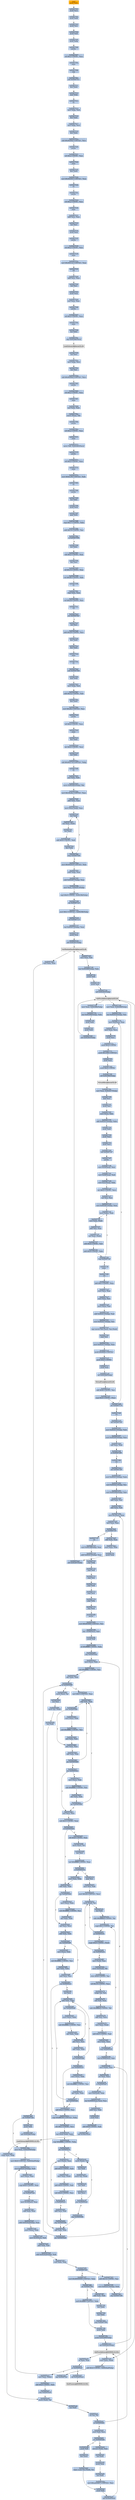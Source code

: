 digraph G {
node[shape=rectangle,style=filled,fillcolor=lightsteelblue,color=lightsteelblue]
bgcolor="transparent"
a0x00407000pushl_ebx[label="start\npushl %ebx",fillcolor="orange",color="lightgrey"];
a0x00407001pushl_ecx[label="0x00407001\npushl %ecx"];
a0x00407002pushl_edx[label="0x00407002\npushl %edx"];
a0x00407003pushl_esi[label="0x00407003\npushl %esi"];
a0x00407004pushl_edi[label="0x00407004\npushl %edi"];
a0x00407005pushl_ebp[label="0x00407005\npushl %ebp"];
a0x00407006pusha_[label="0x00407006\npusha "];
a0x00407007roll_0xaUINT8_eax[label="0x00407007\nroll $0xa<UINT8>, %eax"];
a0x0040700apopa_[label="0x0040700a\npopa "];
a0x0040700bnop_[label="0x0040700b\nnop "];
a0x0040700ccall_0x00407011[label="0x0040700c\ncall 0x00407011"];
a0x00407011decl_ebx[label="0x00407011\ndecl %ebx"];
a0x00407012popl_ebp[label="0x00407012\npopl %ebp"];
a0x00407013clc_[label="0x00407013\nclc "];
a0x00407014movl_ebp_edi[label="0x00407014\nmovl %ebp, %edi"];
a0x00407016decl_ebx[label="0x00407016\ndecl %ebx"];
a0x00407017movl_ebp_ecx[label="0x00407017\nmovl %ebp, %ecx"];
a0x00407019decl_ebx[label="0x00407019\ndecl %ebx"];
a0x0040701asubl_0x4020daUINT32_ecx[label="0x0040701a\nsubl $0x4020da<UINT32>, %ecx"];
a0x00407020pusha_[label="0x00407020\npusha "];
a0x00407021roll_0xaUINT8_eax[label="0x00407021\nroll $0xa<UINT8>, %eax"];
a0x00407024popa_[label="0x00407024\npopa "];
a0x00407025decl_ebx[label="0x00407025\ndecl %ebx"];
a0x00407026movl_0x402503UINT32_eax[label="0x00407026\nmovl $0x402503<UINT32>, %eax"];
a0x0040702bclc_[label="0x0040702b\nclc "];
a0x0040702cpusha_[label="0x0040702c\npusha "];
a0x0040702droll_0xaUINT8_eax[label="0x0040702d\nroll $0xa<UINT8>, %eax"];
a0x00407030popa_[label="0x00407030\npopa "];
a0x00407031addl_ecx_eax[label="0x00407031\naddl %ecx, %eax"];
a0x00407033incl_esi[label="0x00407033\nincl %esi"];
a0x00407034pushl_eax[label="0x00407034\npushl %eax"];
a0x00407035pusha_[label="0x00407035\npusha "];
a0x00407036roll_0xaUINT8_eax[label="0x00407036\nroll $0xa<UINT8>, %eax"];
a0x00407039popa_[label="0x00407039\npopa "];
a0x0040703amovl_0x402122UINT32_eax[label="0x0040703a\nmovl $0x402122<UINT32>, %eax"];
a0x0040703fcld_[label="0x0040703f\ncld "];
a0x00407040addl_ecx_eax[label="0x00407040\naddl %ecx, %eax"];
a0x00407042incl_esi[label="0x00407042\nincl %esi"];
a0x00407043pushl_eax[label="0x00407043\npushl %eax"];
a0x00407044xorl_eax_eax[label="0x00407044\nxorl %eax, %eax"];
a0x00407046pusha_[label="0x00407046\npusha "];
a0x00407047roll_0xaUINT8_eax[label="0x00407047\nroll $0xa<UINT8>, %eax"];
a0x0040704apopa_[label="0x0040704a\npopa "];
a0x0040704bincl_ebx[label="0x0040704b\nincl %ebx"];
a0x0040704cjmp_0x4024fbecx_[label="0x0040704c\njmp 0x4024fb(%ecx)"];
LoadLibraryA_kernel32_dll[label="LoadLibraryA@kernel32.dll",fillcolor="lightgrey",color="lightgrey"];
a0x00407059incl_esi[label="0x00407059\nincl %esi"];
a0x0040705amovl_ebp_ecx[label="0x0040705a\nmovl %ebp, %ecx"];
a0x0040705cincl_esi[label="0x0040705c\nincl %esi"];
a0x0040705dsubl_0x4020daUINT32_ecx[label="0x0040705d\nsubl $0x4020da<UINT32>, %ecx"];
a0x00407063pusha_[label="0x00407063\npusha "];
a0x00407064roll_0xaUINT8_eax[label="0x00407064\nroll $0xa<UINT8>, %eax"];
a0x00407067popa_[label="0x00407067\npopa "];
a0x00407068xorl_edx_edx[label="0x00407068\nxorl %edx, %edx"];
a0x0040706amovw_eax__dx[label="0x0040706a\nmovw (%eax), %dx"];
a0x0040706dpusha_[label="0x0040706d\npusha "];
a0x0040706eroll_0xaUINT8_eax[label="0x0040706e\nroll $0xa<UINT8>, %eax"];
a0x00407071popa_[label="0x00407071\npopa "];
a0x00407072movw_dx_0x4024b5ecx_[label="0x00407072\nmovw %dx, 0x4024b5(%ecx)"];
a0x00407079pusha_[label="0x00407079\npusha "];
a0x0040707aroll_0xaUINT8_eax[label="0x0040707a\nroll $0xa<UINT8>, %eax"];
a0x0040707dpopa_[label="0x0040707d\npopa "];
a0x0040707emovl_0x6cc94UINT32_edx[label="0x0040707e\nmovl $0x6cc94<UINT32>, %edx"];
a0x00407083clc_[label="0x00407083\nclc "];
a0x00407084pusha_[label="0x00407084\npusha "];
a0x00407085incl_ebx[label="0x00407085\nincl %ebx"];
a0x00407086pushl_eax[label="0x00407086\npushl %eax"];
a0x00407087popl_ebx[label="0x00407087\npopl %ebx"];
a0x00407088cmpl_0x17UINT8_ebx[label="0x00407088\ncmpl $0x17<UINT8>, %ebx"];
a0x0040708baddl_0x14UINT8_esi[label="0x0040708b\naddl $0x14<UINT8>, %esi"];
a0x0040708eje_0x00407094[label="0x0040708e\nje 0x00407094"];
a0x00407090incl_ebx[label="0x00407090\nincl %ebx"];
a0x00407091subl_0x2UINT8_eax[label="0x00407091\nsubl $0x2<UINT8>, %eax"];
a0x00407094decl_esi[label="0x00407094\ndecl %esi"];
a0x00407095roll_0x14UINT8_eax[label="0x00407095\nroll $0x14<UINT8>, %eax"];
a0x00407098rorl_0x4bUINT8_ebx[label="0x00407098\nrorl $0x4b<UINT8>, %ebx"];
a0x0040709bclc_[label="0x0040709b\nclc "];
a0x0040709ccmpl_ebx_eax[label="0x0040709c\ncmpl %ebx, %eax"];
a0x0040709erorl_0x2dUINT8_ecx[label="0x0040709e\nrorl $0x2d<UINT8>, %ecx"];
a0x004070a1cld_[label="0x004070a1\ncld "];
a0x004070a2jne_0x004070a7[label="0x004070a2\njne 0x004070a7"];
a0x004070a7incl_esi[label="0x004070a7\nincl %esi"];
a0x004070a8addl_0x20UINT8_ecx[label="0x004070a8\naddl $0x20<UINT8>, %ecx"];
a0x004070abdecl_ebx[label="0x004070ab\ndecl %ebx"];
a0x004070acdecl_ebx[label="0x004070ac\ndecl %ebx"];
a0x004070adpopa_[label="0x004070ad\npopa "];
a0x004070aeclc_[label="0x004070ae\nclc "];
a0x004070afcall_0x004070b4[label="0x004070af\ncall 0x004070b4"];
a0x004070b4popl_ebp[label="0x004070b4\npopl %ebp"];
a0x004070b5movl_ebp_edi[label="0x004070b5\nmovl %ebp, %edi"];
a0x004070b7addl_0x3aUINT8_edi[label="0x004070b7\naddl $0x3a<UINT8>, %edi"];
a0x004070badecl_ebx[label="0x004070ba\ndecl %ebx"];
a0x004070bbmovl_0x2feUINT32_ecx[label="0x004070bb\nmovl $0x2fe<UINT32>, %ecx"];
a0x004070c0pusha_[label="0x004070c0\npusha "];
a0x004070c1roll_0xaUINT8_eax[label="0x004070c1\nroll $0xa<UINT8>, %eax"];
a0x004070c4popa_[label="0x004070c4\npopa "];
a0x004070c5decl_ebx[label="0x004070c5\ndecl %ebx"];
a0x004070c6shrl_0x2UINT8_ecx[label="0x004070c6\nshrl $0x2<UINT8>, %ecx"];
a0x004070c9incl_ebx[label="0x004070c9\nincl %ebx"];
a0x004070casubl_0x40217dUINT32_ebp[label="0x004070ca\nsubl $0x40217d<UINT32>, %ebp"];
a0x004070d0clc_[label="0x004070d0\nclc "];
a0x004070d1xorl_ebx_ebx[label="0x004070d1\nxorl %ebx, %ebx"];
a0x004070d3movw_0x4024b5ebp__bx[label="0x004070d3\nmovw 0x4024b5(%ebp), %bx"];
a0x004070damovl_0x3fca6aUINT32_eax[label="0x004070da\nmovl $0x3fca6a<UINT32>, %eax"];
a0x004070dfaddl_ebx_eax[label="0x004070df\naddl %ebx, %eax"];
a0x004070e1movl_eaxebp__eax[label="0x004070e1\nmovl (%eax,%ebp), %eax"];
a0x004070e4incl_ebx[label="0x004070e4\nincl %ebx"];
a0x004070e5xorl_eax_edi_[label="0x004070e5\nxorl %eax, (%edi)"];
a0x004070e7incl_ebx[label="0x004070e7\nincl %ebx"];
a0x004070e8addl_0x4UINT8_edi[label="0x004070e8\naddl $0x4<UINT8>, %edi"];
a0x004070ebdecl_ebx[label="0x004070eb\ndecl %ebx"];
a0x004070ecloop_0x004070e4[label="0x004070ec\nloop 0x004070e4"];
a0x004070eemovl_0x4020c9UINT32_eax[label="0x004070ee\nmovl $0x4020c9<UINT32>, %eax"];
a0x004070f3addl_ebp_eax[label="0x004070f3\naddl %ebp, %eax"];
a0x004070f5subl_0x402407ebp__eax[label="0x004070f5\nsubl 0x402407(%ebp), %eax"];
a0x004070fbmovl_eax_0x402413ebp_[label="0x004070fb\nmovl %eax, 0x402413(%ebp)"];
a0x00407101cmpl_0x0UINT8_0x4023fbebp_[label="0x00407101\ncmpl $0x0<UINT8>, 0x4023fb(%ebp)"];
a0x00407108jne_0x00407123[label="0x00407108\njne 0x00407123"];
a0x0040710amovl_0x1UINT32_0x4023fbebp_[label="0x0040710a\nmovl $0x1<UINT32>, 0x4023fb(%ebp)"];
a0x00407114call_0x00407137[label="0x00407114\ncall 0x00407137"];
a0x00407137leal_0x402473ebp__eax[label="0x00407137\nleal 0x402473(%ebp), %eax"];
a0x0040713dpushl_eax[label="0x0040713d\npushl %eax"];
a0x0040713ecall_0x4024f7ebp_[label="0x0040713e\ncall 0x4024f7(%ebp)"];
GetModuleHandleA_kernel32_dll[label="GetModuleHandleA@kernel32.dll",fillcolor="lightgrey",color="lightgrey"];
a0x00407144movl_eax_edi[label="0x00407144\nmovl %eax, %edi"];
a0x00407146leal_0x402480ebp__ebx[label="0x00407146\nleal 0x402480(%ebp), %ebx"];
a0x0040714cpushl_ebx[label="0x0040714c\npushl %ebx"];
a0x0040714dpushl_eax[label="0x0040714d\npushl %eax"];
a0x0040714ecall_0x4024f3ebp_[label="0x0040714e\ncall 0x4024f3(%ebp)"];
GetProcAddress_kernel32_dll[label="GetProcAddress@kernel32.dll",fillcolor="lightgrey",color="lightgrey"];
a0x00407154movl_eax_0x40246bebp_[label="0x00407154\nmovl %eax, 0x40246b(%ebp)"];
a0x0040715aleal_0x40248debp__ebx[label="0x0040715a\nleal 0x40248d(%ebp), %ebx"];
a0x00407160pushl_ebx[label="0x00407160\npushl %ebx"];
a0x00407161pushl_edi[label="0x00407161\npushl %edi"];
a0x00407162call_0x4024f3ebp_[label="0x00407162\ncall 0x4024f3(%ebp)"];
a0x00407168movl_eax_0x40246febp_[label="0x00407168\nmovl %eax, 0x40246f(%ebp)"];
a0x0040716eleal_0x40241bebp__esi[label="0x0040716e\nleal 0x40241b(%ebp), %esi"];
a0x00407174movl_0x4esi__eax[label="0x00407174\nmovl 0x4(%esi), %eax"];
a0x00407177movl_eax_ecx[label="0x00407177\nmovl %eax, %ecx"];
a0x00407179pushl_ecx[label="0x00407179\npushl %ecx"];
a0x0040717apushl_0x4UINT8[label="0x0040717a\npushl $0x4<UINT8>"];
a0x0040717cpushl_0x1000UINT32[label="0x0040717c\npushl $0x1000<UINT32>"];
a0x00407181pushl_eax[label="0x00407181\npushl %eax"];
a0x00407182pushl_0x0UINT8[label="0x00407182\npushl $0x0<UINT8>"];
a0x00407184call_0x40246bebp_[label="0x00407184\ncall 0x40246b(%ebp)"];
VirtualAlloc_kernel32_dll[label="VirtualAlloc@kernel32.dll",fillcolor="lightgrey",color="lightgrey"];
a0x0040718amovl_eax_0x402417ebp_[label="0x0040718a\nmovl %eax, 0x402417(%ebp)"];
a0x00407190popl_ecx[label="0x00407190\npopl %ecx"];
a0x00407191pushl_esi[label="0x00407191\npushl %esi"];
a0x00407192movl_esi__ebx[label="0x00407192\nmovl (%esi), %ebx"];
a0x00407194addl_0x402413ebp__ebx[label="0x00407194\naddl 0x402413(%ebp), %ebx"];
a0x0040719apushl_ebx[label="0x0040719a\npushl %ebx"];
a0x0040719bpushl_eax[label="0x0040719b\npushl %eax"];
a0x0040719cpushl_ecx[label="0x0040719c\npushl %ecx"];
a0x0040719dcall_0x004071d7[label="0x0040719d\ncall 0x004071d7"];
a0x004071d7pusha_[label="0x004071d7\npusha "];
a0x004071d8movl_0x24esp__ecx[label="0x004071d8\nmovl 0x24(%esp), %ecx"];
a0x004071dcmovl_0x28esp__edi[label="0x004071dc\nmovl 0x28(%esp), %edi"];
a0x004071e0movl_0x2cesp__ebx[label="0x004071e0\nmovl 0x2c(%esp), %ebx"];
a0x004071e4shrl_0x2UINT8_ecx[label="0x004071e4\nshrl $0x2<UINT8>, %ecx"];
a0x004071e7xorl_esi_esi[label="0x004071e7\nxorl %esi, %esi"];
a0x004071e9movl_0x4024b1ebp__eax[label="0x004071e9\nmovl 0x4024b1(%ebp), %eax"];
a0x004071efmovl_ebx__edx[label="0x004071ef\nmovl (%ebx), %edx"];
a0x004071f1movl_edx_edi_[label="0x004071f1\nmovl %edx, (%edi)"];
a0x004071f3addl_esi_eax[label="0x004071f3\naddl %esi, %eax"];
a0x004071f5xorl_eax_edi_[label="0x004071f5\nxorl %eax, (%edi)"];
a0x004071f7addl_0x4UINT8_edi[label="0x004071f7\naddl $0x4<UINT8>, %edi"];
a0x004071faaddl_0x4UINT8_ebx[label="0x004071fa\naddl $0x4<UINT8>, %ebx"];
a0x004071fdloop_0x004071ef[label="0x004071fd\nloop 0x004071ef"];
a0x004071ffpopa_[label="0x004071ff\npopa "];
a0x00407200ret[label="0x00407200\nret"];
a0x004071a2addl_0xcUINT8_esp[label="0x004071a2\naddl $0xc<UINT8>, %esp"];
a0x004071a5movl_ecx_eax[label="0x004071a5\nmovl %ecx, %eax"];
a0x004071a7movl_eax_ecx[label="0x004071a7\nmovl %eax, %ecx"];
a0x004071a9movl_esi__edi[label="0x004071a9\nmovl (%esi), %edi"];
a0x004071abaddl_0x402413ebp__edi[label="0x004071ab\naddl 0x402413(%ebp), %edi"];
a0x004071b1movl_0x402417ebp__esi[label="0x004071b1\nmovl 0x402417(%ebp), %esi"];
a0x004071b7repz_movsb_ds_esi__es_edi_[label="0x004071b7\nrepz movsb %ds:(%esi), %es:(%edi)"];
a0x004071b9popl_esi[label="0x004071b9\npopl %esi"];
a0x004071bamovl_0x402417ebp__eax[label="0x004071ba\nmovl 0x402417(%ebp), %eax"];
a0x004071c0pushl_0x8000UINT32[label="0x004071c0\npushl $0x8000<UINT32>"];
a0x004071c5pushl_0x0UINT8[label="0x004071c5\npushl $0x0<UINT8>"];
a0x004071c7pushl_eax[label="0x004071c7\npushl %eax"];
a0x004071c8call_0x40246febp_[label="0x004071c8\ncall 0x40246f(%ebp)"];
VirtualFree_kernel32_dll[label="VirtualFree@kernel32.dll",fillcolor="lightgrey",color="lightgrey"];
a0x004071ceaddl_0x8UINT8_esi[label="0x004071ce\naddl $0x8<UINT8>, %esi"];
a0x004071d1cmpl_0x0UINT8_esi_[label="0x004071d1\ncmpl $0x0<UINT8>, (%esi)"];
a0x004071d4jne_0x00407174[label="0x004071d4\njne 0x00407174"];
a0x004071d6ret[label="0x004071d6\nret"];
a0x00407119call_0x00407201[label="0x00407119\ncall 0x00407201"];
a0x00407201movl_0x402413ebp__edx[label="0x00407201\nmovl 0x402413(%ebp), %edx"];
a0x00407207movl_0x402403ebp__eax[label="0x00407207\nmovl 0x402403(%ebp), %eax"];
a0x0040720dsubl_eax_edx[label="0x0040720d\nsubl %eax, %edx"];
a0x0040720fje_0x00407286[label="0x0040720f\nje 0x00407286"];
a0x00407286ret[label="0x00407286\nret"];
a0x0040711ecall_0x00407287[label="0x0040711e\ncall 0x00407287"];
a0x00407287movl_0x402413ebp__edx[label="0x00407287\nmovl 0x402413(%ebp), %edx"];
a0x0040728dmovl_0x4024a1ebp__esi[label="0x0040728d\nmovl 0x4024a1(%ebp), %esi"];
a0x00407293movl_0x40249debp__edi[label="0x00407293\nmovl 0x40249d(%ebp), %edi"];
a0x00407299addl_edx_esi[label="0x00407299\naddl %edx, %esi"];
a0x0040729baddl_edx_edi[label="0x0040729b\naddl %edx, %edi"];
a0x0040729dmovl_0xcesi__eax[label="0x0040729d\nmovl 0xc(%esi), %eax"];
a0x004072a0testl_eax_eax[label="0x004072a0\ntestl %eax, %eax"];
a0x004072a2je_0x00407331[label="0x004072a2\nje 0x00407331"];
a0x004072a8addl_edx_eax[label="0x004072a8\naddl %edx, %eax"];
a0x004072aamovl_eax_ebx[label="0x004072aa\nmovl %eax, %ebx"];
a0x004072acpushl_eax[label="0x004072ac\npushl %eax"];
a0x004072adcall_0x4024f7ebp_[label="0x004072ad\ncall 0x4024f7(%ebp)"];
a0x004072b3testl_eax_eax[label="0x004072b3\ntestl %eax, %eax"];
a0x004072b5jne_0x004072be[label="0x004072b5\njne 0x004072be"];
a0x004072bemovl_eax_0x402499ebp_[label="0x004072be\nmovl %eax, 0x402499(%ebp)"];
a0x004072c4movl_0x0UINT32_0x4024adebp_[label="0x004072c4\nmovl $0x0<UINT32>, 0x4024ad(%ebp)"];
a0x004072cemovl_0x402413ebp__edx[label="0x004072ce\nmovl 0x402413(%ebp), %edx"];
a0x004072d4movl_esi__eax[label="0x004072d4\nmovl (%esi), %eax"];
a0x004072d6cmpl_0x0UINT8_eax[label="0x004072d6\ncmpl $0x0<UINT8>, %eax"];
a0x004072d9jne_0x004072de[label="0x004072d9\njne 0x004072de"];
a0x004072dbmovl_0x10esi__eax[label="0x004072db\nmovl 0x10(%esi), %eax"];
a0x004072deaddl_edx_eax[label="0x004072de\naddl %edx, %eax"];
a0x004072e0addl_0x4024adebp__eax[label="0x004072e0\naddl 0x4024ad(%ebp), %eax"];
a0x004072e6movl_eax__ebx[label="0x004072e6\nmovl (%eax), %ebx"];
a0x004072e8movl_0x10esi__edi[label="0x004072e8\nmovl 0x10(%esi), %edi"];
a0x004072ebaddl_edx_edi[label="0x004072eb\naddl %edx, %edi"];
a0x004072edaddl_0x4024adebp__edi[label="0x004072ed\naddl 0x4024ad(%ebp), %edi"];
a0x004072f3testl_ebx_ebx[label="0x004072f3\ntestl %ebx, %ebx"];
a0x004072f5je_0x00407323[label="0x004072f5\nje 0x00407323"];
a0x004072f7testl_0x80000000UINT32_ebx[label="0x004072f7\ntestl $0x80000000<UINT32>, %ebx"];
a0x004072fdjne_0x00407305[label="0x004072fd\njne 0x00407305"];
a0x004072ffaddl_edx_ebx[label="0x004072ff\naddl %edx, %ebx"];
a0x00407301incl_ebx[label="0x00407301\nincl %ebx"];
a0x00407302incl_ebx[label="0x00407302\nincl %ebx"];
a0x00407303jmp_0x0040730b[label="0x00407303\njmp 0x0040730b"];
a0x0040730bpushl_ebx[label="0x0040730b\npushl %ebx"];
a0x0040730cpushl_0x402499ebp_[label="0x0040730c\npushl 0x402499(%ebp)"];
a0x00407312call_0x4024f3ebp_[label="0x00407312\ncall 0x4024f3(%ebp)"];
a0x00407318movl_eax_edi_[label="0x00407318\nmovl %eax, (%edi)"];
a0x0040731aaddl_0x4UINT8_0x4024adebp_[label="0x0040731a\naddl $0x4<UINT8>, 0x4024ad(%ebp)"];
a0x00407321jmp_0x004072ce[label="0x00407321\njmp 0x004072ce"];
GetProcAddress_KERNEL32_DLL[label="GetProcAddress@KERNEL32.DLL",fillcolor="lightgrey",color="lightgrey"];
a0x00407323addl_0x14UINT8_esi[label="0x00407323\naddl $0x14<UINT8>, %esi"];
a0x00407326movl_0x402413ebp__edx[label="0x00407326\nmovl 0x402413(%ebp), %edx"];
a0x0040732cjmp_0x0040729d[label="0x0040732c\njmp 0x0040729d"];
a0x004072b7pushl_ebx[label="0x004072b7\npushl %ebx"];
a0x004072b8call_0x4024fbebp_[label="0x004072b8\ncall 0x4024fb(%ebp)"];
LoadLibraryA_KERNEL32_DLL[label="LoadLibraryA@KERNEL32.DLL",fillcolor="lightgrey",color="lightgrey"];
a0x00407305andl_0xfffffffUINT32_ebx[label="0x00407305\nandl $0xfffffff<UINT32>, %ebx"];
a0x00407331ret[label="0x00407331\nret"];
a0x00407123movl_0x4023ffebp__eax[label="0x00407123\nmovl 0x4023ff(%ebp), %eax"];
a0x00407129addl_0x402413ebp__eax[label="0x00407129\naddl 0x402413(%ebp), %eax"];
a0x0040712fpopl_ebp[label="0x0040712f\npopl %ebp"];
a0x00407130popl_edi[label="0x00407130\npopl %edi"];
a0x00407131popl_esi[label="0x00407131\npopl %esi"];
a0x00407132popl_edx[label="0x00407132\npopl %edx"];
a0x00407133popl_ecx[label="0x00407133\npopl %ecx"];
a0x00407134popl_ebx[label="0x00407134\npopl %ebx"];
a0x00407135jmp_eax[label="0x00407135\njmp %eax"];
a0x00405d80pusha_[label="0x00405d80\npusha "];
a0x00405d81movl_0x405000UINT32_esi[label="0x00405d81\nmovl $0x405000<UINT32>, %esi"];
a0x00405d86leal__16384esi__edi[label="0x00405d86\nleal -16384(%esi), %edi"];
a0x00405d8cpushl_edi[label="0x00405d8c\npushl %edi"];
a0x00405d8dorl_0xffffffffUINT8_ebp[label="0x00405d8d\norl $0xffffffff<UINT8>, %ebp"];
a0x00405d90jmp_0x00405da2[label="0x00405d90\njmp 0x00405da2"];
a0x00405da2movl_esi__ebx[label="0x00405da2\nmovl (%esi), %ebx"];
a0x00405da4subl_0xfffffffcUINT8_esi[label="0x00405da4\nsubl $0xfffffffc<UINT8>, %esi"];
a0x00405da7adcl_ebx_ebx[label="0x00405da7\nadcl %ebx, %ebx"];
a0x00405da9jb_0x00405d98[label="0x00405da9\njb 0x00405d98"];
a0x00405d98movb_esi__al[label="0x00405d98\nmovb (%esi), %al"];
a0x00405d9aincl_esi[label="0x00405d9a\nincl %esi"];
a0x00405d9bmovb_al_edi_[label="0x00405d9b\nmovb %al, (%edi)"];
a0x00405d9dincl_edi[label="0x00405d9d\nincl %edi"];
a0x00405d9eaddl_ebx_ebx[label="0x00405d9e\naddl %ebx, %ebx"];
a0x00405da0jne_0x00405da9[label="0x00405da0\njne 0x00405da9"];
a0x00405dabmovl_0x1UINT32_eax[label="0x00405dab\nmovl $0x1<UINT32>, %eax"];
a0x00405db0addl_ebx_ebx[label="0x00405db0\naddl %ebx, %ebx"];
a0x00405db2jne_0x00405dbb[label="0x00405db2\njne 0x00405dbb"];
a0x00405dbbadcl_eax_eax[label="0x00405dbb\nadcl %eax, %eax"];
a0x00405dbdaddl_ebx_ebx[label="0x00405dbd\naddl %ebx, %ebx"];
a0x00405dbfjae_0x00405db0[label="0x00405dbf\njae 0x00405db0"];
a0x00405dc1jne_0x00405dcc[label="0x00405dc1\njne 0x00405dcc"];
a0x00405dccxorl_ecx_ecx[label="0x00405dcc\nxorl %ecx, %ecx"];
a0x00405dcesubl_0x3UINT8_eax[label="0x00405dce\nsubl $0x3<UINT8>, %eax"];
a0x00405dd1jb_0x00405de0[label="0x00405dd1\njb 0x00405de0"];
a0x00405dd3shll_0x8UINT8_eax[label="0x00405dd3\nshll $0x8<UINT8>, %eax"];
a0x00405dd6movb_esi__al[label="0x00405dd6\nmovb (%esi), %al"];
a0x00405dd8incl_esi[label="0x00405dd8\nincl %esi"];
a0x00405dd9xorl_0xffffffffUINT8_eax[label="0x00405dd9\nxorl $0xffffffff<UINT8>, %eax"];
a0x00405ddcje_0x00405e52[label="0x00405ddc\nje 0x00405e52"];
a0x00405ddemovl_eax_ebp[label="0x00405dde\nmovl %eax, %ebp"];
a0x00405de0addl_ebx_ebx[label="0x00405de0\naddl %ebx, %ebx"];
a0x00405de2jne_0x00405deb[label="0x00405de2\njne 0x00405deb"];
a0x00405debadcl_ecx_ecx[label="0x00405deb\nadcl %ecx, %ecx"];
a0x00405dedaddl_ebx_ebx[label="0x00405ded\naddl %ebx, %ebx"];
a0x00405defjne_0x00405df8[label="0x00405def\njne 0x00405df8"];
a0x00405df8adcl_ecx_ecx[label="0x00405df8\nadcl %ecx, %ecx"];
a0x00405dfajne_0x00405e1c[label="0x00405dfa\njne 0x00405e1c"];
a0x00405e1ccmpl_0xfffff300UINT32_ebp[label="0x00405e1c\ncmpl $0xfffff300<UINT32>, %ebp"];
a0x00405e22adcl_0x1UINT8_ecx[label="0x00405e22\nadcl $0x1<UINT8>, %ecx"];
a0x00405e25leal_ediebp__edx[label="0x00405e25\nleal (%edi,%ebp), %edx"];
a0x00405e28cmpl_0xfffffffcUINT8_ebp[label="0x00405e28\ncmpl $0xfffffffc<UINT8>, %ebp"];
a0x00405e2bjbe_0x00405e3c[label="0x00405e2b\njbe 0x00405e3c"];
a0x00405e3cmovl_edx__eax[label="0x00405e3c\nmovl (%edx), %eax"];
a0x00405e3eaddl_0x4UINT8_edx[label="0x00405e3e\naddl $0x4<UINT8>, %edx"];
a0x00405e41movl_eax_edi_[label="0x00405e41\nmovl %eax, (%edi)"];
a0x00405e43addl_0x4UINT8_edi[label="0x00405e43\naddl $0x4<UINT8>, %edi"];
a0x00405e46subl_0x4UINT8_ecx[label="0x00405e46\nsubl $0x4<UINT8>, %ecx"];
a0x00405e49ja_0x00405e3c[label="0x00405e49\nja 0x00405e3c"];
a0x00405e4baddl_ecx_edi[label="0x00405e4b\naddl %ecx, %edi"];
a0x00405e4djmp_0x00405d9e[label="0x00405e4d\njmp 0x00405d9e"];
a0x00405dfcincl_ecx[label="0x00405dfc\nincl %ecx"];
a0x00405dfdaddl_ebx_ebx[label="0x00405dfd\naddl %ebx, %ebx"];
a0x00405dffjne_0x00405e08[label="0x00405dff\njne 0x00405e08"];
a0x00405e08adcl_ecx_ecx[label="0x00405e08\nadcl %ecx, %ecx"];
a0x00405e0aaddl_ebx_ebx[label="0x00405e0a\naddl %ebx, %ebx"];
a0x00405e0cjae_0x00405dfd[label="0x00405e0c\njae 0x00405dfd"];
a0x00405e0ejne_0x00405e19[label="0x00405e0e\njne 0x00405e19"];
a0x00405e19addl_0x2UINT8_ecx[label="0x00405e19\naddl $0x2<UINT8>, %ecx"];
a0x00405db4movl_esi__ebx[label="0x00405db4\nmovl (%esi), %ebx"];
a0x00405db6subl_0xfffffffcUINT8_esi[label="0x00405db6\nsubl $0xfffffffc<UINT8>, %esi"];
a0x00405db9adcl_ebx_ebx[label="0x00405db9\nadcl %ebx, %ebx"];
a0x00405e2dmovb_edx__al[label="0x00405e2d\nmovb (%edx), %al"];
a0x00405e2fincl_edx[label="0x00405e2f\nincl %edx"];
a0x00405e30movb_al_edi_[label="0x00405e30\nmovb %al, (%edi)"];
a0x00405e32incl_edi[label="0x00405e32\nincl %edi"];
a0x00405e33decl_ecx[label="0x00405e33\ndecl %ecx"];
a0x00405e34jne_0x00405e2d[label="0x00405e34\njne 0x00405e2d"];
a0x00405e36jmp_0x00405d9e[label="0x00405e36\njmp 0x00405d9e"];
a0x00405e01movl_esi__ebx[label="0x00405e01\nmovl (%esi), %ebx"];
a0x00405e03subl_0xfffffffcUINT8_esi[label="0x00405e03\nsubl $0xfffffffc<UINT8>, %esi"];
a0x00405e06adcl_ebx_ebx[label="0x00405e06\nadcl %ebx, %ebx"];
a0x00405dc3movl_esi__ebx[label="0x00405dc3\nmovl (%esi), %ebx"];
a0x00405dc5subl_0xfffffffcUINT8_esi[label="0x00405dc5\nsubl $0xfffffffc<UINT8>, %esi"];
a0x00405dc8adcl_ebx_ebx[label="0x00405dc8\nadcl %ebx, %ebx"];
a0x00405dcajae_0x00405db0[label="0x00405dca\njae 0x00405db0"];
a0x00405e10movl_esi__ebx[label="0x00405e10\nmovl (%esi), %ebx"];
a0x00405e12subl_0xfffffffcUINT8_esi[label="0x00405e12\nsubl $0xfffffffc<UINT8>, %esi"];
a0x00405e15adcl_ebx_ebx[label="0x00405e15\nadcl %ebx, %ebx"];
a0x00405e17jae_0x00405dfd[label="0x00405e17\njae 0x00405dfd"];
a0x00405de4movl_esi__ebx[label="0x00405de4\nmovl (%esi), %ebx"];
a0x00405de6subl_0xfffffffcUINT8_esi[label="0x00405de6\nsubl $0xfffffffc<UINT8>, %esi"];
a0x00405de9adcl_ebx_ebx[label="0x00405de9\nadcl %ebx, %ebx"];
a0x00405df1movl_esi__ebx[label="0x00405df1\nmovl (%esi), %ebx"];
a0x00405df3subl_0xfffffffcUINT8_esi[label="0x00405df3\nsubl $0xfffffffc<UINT8>, %esi"];
a0x00405df6adcl_ebx_ebx[label="0x00405df6\nadcl %ebx, %ebx"];
a0x00405e52popl_esi[label="0x00405e52\npopl %esi"];
a0x00405e53movl_esi_edi[label="0x00405e53\nmovl %esi, %edi"];
a0x00405e55movl_0x2dUINT32_ecx[label="0x00405e55\nmovl $0x2d<UINT32>, %ecx"];
a0x00405e5amovb_edi__al[label="0x00405e5a\nmovb (%edi), %al"];
a0x00405e5cincl_edi[label="0x00405e5c\nincl %edi"];
a0x00405e5dsubb_0xffffffe8UINT8_al[label="0x00405e5d\nsubb $0xffffffe8<UINT8>, %al"];
a0x00405e5fcmpb_0x1UINT8_al[label="0x00405e5f\ncmpb $0x1<UINT8>, %al"];
a0x00405e61ja_0x00405e5a[label="0x00405e61\nja 0x00405e5a"];
a0x00405e63cmpb_0x0UINT8_edi_[label="0x00405e63\ncmpb $0x0<UINT8>, (%edi)"];
a0x00405e66jne_0x00405e5a[label="0x00405e66\njne 0x00405e5a"];
a0x00405e68movl_edi__eax[label="0x00405e68\nmovl (%edi), %eax"];
a0x00405e6amovb_0x4edi__bl[label="0x00405e6a\nmovb 0x4(%edi), %bl"];
a0x00405e6dshrw_0x8UINT8_ax[label="0x00405e6d\nshrw $0x8<UINT8>, %ax"];
a0x00405e71roll_0x10UINT8_eax[label="0x00405e71\nroll $0x10<UINT8>, %eax"];
a0x00405e74xchgb_al_ah[label="0x00405e74\nxchgb %al, %ah"];
a0x00405e76subl_edi_eax[label="0x00405e76\nsubl %edi, %eax"];
a0x00405e78subb_0xffffffe8UINT8_bl[label="0x00405e78\nsubb $0xffffffe8<UINT8>, %bl"];
a0x00405e7baddl_esi_eax[label="0x00405e7b\naddl %esi, %eax"];
a0x00405e7dmovl_eax_edi_[label="0x00405e7d\nmovl %eax, (%edi)"];
a0x00405e7faddl_0x5UINT8_edi[label="0x00405e7f\naddl $0x5<UINT8>, %edi"];
a0x00405e82movl_ebx_eax[label="0x00405e82\nmovl %ebx, %eax"];
a0x00405e84loop_0x00405e5f[label="0x00405e84\nloop 0x00405e5f"];
a0x00405e86leal_0x3000esi__edi[label="0x00405e86\nleal 0x3000(%esi), %edi"];
a0x00405e8cmovl_edi__eax[label="0x00405e8c\nmovl (%edi), %eax"];
a0x00405e8eorl_eax_eax[label="0x00405e8e\norl %eax, %eax"];
a0x00405e90je_0x00405ed7[label="0x00405e90\nje 0x00405ed7"];
a0x00405e92movl_0x4edi__ebx[label="0x00405e92\nmovl 0x4(%edi), %ebx"];
a0x00405e95leal_0x5000eaxesi__eax[label="0x00405e95\nleal 0x5000(%eax,%esi), %eax"];
a0x00405e9caddl_esi_ebx[label="0x00405e9c\naddl %esi, %ebx"];
a0x00405e9epushl_eax[label="0x00405e9e\npushl %eax"];
a0x00405e9faddl_0x8UINT8_edi[label="0x00405e9f\naddl $0x8<UINT8>, %edi"];
a0x00405ea2call_0x50dcesi_[label="0x00405ea2\ncall 0x50dc(%esi)"];
a0x00405ea8xchgl_eax_ebp[label="0x00405ea8\nxchgl %eax, %ebp"];
a0x00405ea9movb_edi__al[label="0x00405ea9\nmovb (%edi), %al"];
a0x00405eabincl_edi[label="0x00405eab\nincl %edi"];
a0x00405eacorb_al_al[label="0x00405eac\norb %al, %al"];
a0x00405eaeje_0x00405e8c[label="0x00405eae\nje 0x00405e8c"];
a0x00405eb0movl_edi_ecx[label="0x00405eb0\nmovl %edi, %ecx"];
a0x00405eb2jns_0x00405ebb[label="0x00405eb2\njns 0x00405ebb"];
a0x00405ebbpushl_edi[label="0x00405ebb\npushl %edi"];
a0x00405ebcdecl_eax[label="0x00405ebc\ndecl %eax"];
a0x00405ebdrepnz_scasb_es_edi__al[label="0x00405ebd\nrepnz scasb %es:(%edi), %al"];
a0x00405ebfpushl_ebp[label="0x00405ebf\npushl %ebp"];
a0x00405ec0call_0x50e0esi_[label="0x00405ec0\ncall 0x50e0(%esi)"];
a0x00405ec6orl_eax_eax[label="0x00405ec6\norl %eax, %eax"];
a0x00405ec8je_0x00405ed1[label="0x00405ec8\nje 0x00405ed1"];
a0x00405ecamovl_eax_ebx_[label="0x00405eca\nmovl %eax, (%ebx)"];
a0x00405eccaddl_0x4UINT8_ebx[label="0x00405ecc\naddl $0x4<UINT8>, %ebx"];
a0x00405ecfjmp_0x00405ea9[label="0x00405ecf\njmp 0x00405ea9"];
a0x00405eb4movzwl_edi__eax[label="0x00405eb4\nmovzwl (%edi), %eax"];
a0x00405eb7incl_edi[label="0x00405eb7\nincl %edi"];
a0x00405eb8pushl_eax[label="0x00405eb8\npushl %eax"];
a0x00405eb9incl_edi[label="0x00405eb9\nincl %edi"];
a0x00405ebamovl_0xaef24857UINT32_ecx[label="0x00405eba\nmovl $0xaef24857<UINT32>, %ecx"];
a0x00405ed1call_0x50e4esi_[label="0x00405ed1\ncall 0x50e4(%esi)"];
ExitProcess_KERNEL32_DLL[label="ExitProcess@KERNEL32.DLL",fillcolor="lightgrey",color="lightgrey"];
a0x00407000pushl_ebx -> a0x00407001pushl_ecx [color="#000000"];
a0x00407001pushl_ecx -> a0x00407002pushl_edx [color="#000000"];
a0x00407002pushl_edx -> a0x00407003pushl_esi [color="#000000"];
a0x00407003pushl_esi -> a0x00407004pushl_edi [color="#000000"];
a0x00407004pushl_edi -> a0x00407005pushl_ebp [color="#000000"];
a0x00407005pushl_ebp -> a0x00407006pusha_ [color="#000000"];
a0x00407006pusha_ -> a0x00407007roll_0xaUINT8_eax [color="#000000"];
a0x00407007roll_0xaUINT8_eax -> a0x0040700apopa_ [color="#000000"];
a0x0040700apopa_ -> a0x0040700bnop_ [color="#000000"];
a0x0040700bnop_ -> a0x0040700ccall_0x00407011 [color="#000000"];
a0x0040700ccall_0x00407011 -> a0x00407011decl_ebx [color="#000000"];
a0x00407011decl_ebx -> a0x00407012popl_ebp [color="#000000"];
a0x00407012popl_ebp -> a0x00407013clc_ [color="#000000"];
a0x00407013clc_ -> a0x00407014movl_ebp_edi [color="#000000"];
a0x00407014movl_ebp_edi -> a0x00407016decl_ebx [color="#000000"];
a0x00407016decl_ebx -> a0x00407017movl_ebp_ecx [color="#000000"];
a0x00407017movl_ebp_ecx -> a0x00407019decl_ebx [color="#000000"];
a0x00407019decl_ebx -> a0x0040701asubl_0x4020daUINT32_ecx [color="#000000"];
a0x0040701asubl_0x4020daUINT32_ecx -> a0x00407020pusha_ [color="#000000"];
a0x00407020pusha_ -> a0x00407021roll_0xaUINT8_eax [color="#000000"];
a0x00407021roll_0xaUINT8_eax -> a0x00407024popa_ [color="#000000"];
a0x00407024popa_ -> a0x00407025decl_ebx [color="#000000"];
a0x00407025decl_ebx -> a0x00407026movl_0x402503UINT32_eax [color="#000000"];
a0x00407026movl_0x402503UINT32_eax -> a0x0040702bclc_ [color="#000000"];
a0x0040702bclc_ -> a0x0040702cpusha_ [color="#000000"];
a0x0040702cpusha_ -> a0x0040702droll_0xaUINT8_eax [color="#000000"];
a0x0040702droll_0xaUINT8_eax -> a0x00407030popa_ [color="#000000"];
a0x00407030popa_ -> a0x00407031addl_ecx_eax [color="#000000"];
a0x00407031addl_ecx_eax -> a0x00407033incl_esi [color="#000000"];
a0x00407033incl_esi -> a0x00407034pushl_eax [color="#000000"];
a0x00407034pushl_eax -> a0x00407035pusha_ [color="#000000"];
a0x00407035pusha_ -> a0x00407036roll_0xaUINT8_eax [color="#000000"];
a0x00407036roll_0xaUINT8_eax -> a0x00407039popa_ [color="#000000"];
a0x00407039popa_ -> a0x0040703amovl_0x402122UINT32_eax [color="#000000"];
a0x0040703amovl_0x402122UINT32_eax -> a0x0040703fcld_ [color="#000000"];
a0x0040703fcld_ -> a0x00407040addl_ecx_eax [color="#000000"];
a0x00407040addl_ecx_eax -> a0x00407042incl_esi [color="#000000"];
a0x00407042incl_esi -> a0x00407043pushl_eax [color="#000000"];
a0x00407043pushl_eax -> a0x00407044xorl_eax_eax [color="#000000"];
a0x00407044xorl_eax_eax -> a0x00407046pusha_ [color="#000000"];
a0x00407046pusha_ -> a0x00407047roll_0xaUINT8_eax [color="#000000"];
a0x00407047roll_0xaUINT8_eax -> a0x0040704apopa_ [color="#000000"];
a0x0040704apopa_ -> a0x0040704bincl_ebx [color="#000000"];
a0x0040704bincl_ebx -> a0x0040704cjmp_0x4024fbecx_ [color="#000000"];
a0x0040704cjmp_0x4024fbecx_ -> LoadLibraryA_kernel32_dll [color="#000000"];
LoadLibraryA_kernel32_dll -> a0x00407059incl_esi [color="#000000"];
a0x00407059incl_esi -> a0x0040705amovl_ebp_ecx [color="#000000"];
a0x0040705amovl_ebp_ecx -> a0x0040705cincl_esi [color="#000000"];
a0x0040705cincl_esi -> a0x0040705dsubl_0x4020daUINT32_ecx [color="#000000"];
a0x0040705dsubl_0x4020daUINT32_ecx -> a0x00407063pusha_ [color="#000000"];
a0x00407063pusha_ -> a0x00407064roll_0xaUINT8_eax [color="#000000"];
a0x00407064roll_0xaUINT8_eax -> a0x00407067popa_ [color="#000000"];
a0x00407067popa_ -> a0x00407068xorl_edx_edx [color="#000000"];
a0x00407068xorl_edx_edx -> a0x0040706amovw_eax__dx [color="#000000"];
a0x0040706amovw_eax__dx -> a0x0040706dpusha_ [color="#000000"];
a0x0040706dpusha_ -> a0x0040706eroll_0xaUINT8_eax [color="#000000"];
a0x0040706eroll_0xaUINT8_eax -> a0x00407071popa_ [color="#000000"];
a0x00407071popa_ -> a0x00407072movw_dx_0x4024b5ecx_ [color="#000000"];
a0x00407072movw_dx_0x4024b5ecx_ -> a0x00407079pusha_ [color="#000000"];
a0x00407079pusha_ -> a0x0040707aroll_0xaUINT8_eax [color="#000000"];
a0x0040707aroll_0xaUINT8_eax -> a0x0040707dpopa_ [color="#000000"];
a0x0040707dpopa_ -> a0x0040707emovl_0x6cc94UINT32_edx [color="#000000"];
a0x0040707emovl_0x6cc94UINT32_edx -> a0x00407083clc_ [color="#000000"];
a0x00407083clc_ -> a0x00407084pusha_ [color="#000000"];
a0x00407084pusha_ -> a0x00407085incl_ebx [color="#000000"];
a0x00407085incl_ebx -> a0x00407086pushl_eax [color="#000000"];
a0x00407086pushl_eax -> a0x00407087popl_ebx [color="#000000"];
a0x00407087popl_ebx -> a0x00407088cmpl_0x17UINT8_ebx [color="#000000"];
a0x00407088cmpl_0x17UINT8_ebx -> a0x0040708baddl_0x14UINT8_esi [color="#000000"];
a0x0040708baddl_0x14UINT8_esi -> a0x0040708eje_0x00407094 [color="#000000"];
a0x0040708eje_0x00407094 -> a0x00407090incl_ebx [color="#000000",label="F"];
a0x00407090incl_ebx -> a0x00407091subl_0x2UINT8_eax [color="#000000"];
a0x00407091subl_0x2UINT8_eax -> a0x00407094decl_esi [color="#000000"];
a0x00407094decl_esi -> a0x00407095roll_0x14UINT8_eax [color="#000000"];
a0x00407095roll_0x14UINT8_eax -> a0x00407098rorl_0x4bUINT8_ebx [color="#000000"];
a0x00407098rorl_0x4bUINT8_ebx -> a0x0040709bclc_ [color="#000000"];
a0x0040709bclc_ -> a0x0040709ccmpl_ebx_eax [color="#000000"];
a0x0040709ccmpl_ebx_eax -> a0x0040709erorl_0x2dUINT8_ecx [color="#000000"];
a0x0040709erorl_0x2dUINT8_ecx -> a0x004070a1cld_ [color="#000000"];
a0x004070a1cld_ -> a0x004070a2jne_0x004070a7 [color="#000000"];
a0x004070a2jne_0x004070a7 -> a0x004070a7incl_esi [color="#000000",label="T"];
a0x004070a7incl_esi -> a0x004070a8addl_0x20UINT8_ecx [color="#000000"];
a0x004070a8addl_0x20UINT8_ecx -> a0x004070abdecl_ebx [color="#000000"];
a0x004070abdecl_ebx -> a0x004070acdecl_ebx [color="#000000"];
a0x004070acdecl_ebx -> a0x004070adpopa_ [color="#000000"];
a0x004070adpopa_ -> a0x004070aeclc_ [color="#000000"];
a0x004070aeclc_ -> a0x004070afcall_0x004070b4 [color="#000000"];
a0x004070afcall_0x004070b4 -> a0x004070b4popl_ebp [color="#000000"];
a0x004070b4popl_ebp -> a0x004070b5movl_ebp_edi [color="#000000"];
a0x004070b5movl_ebp_edi -> a0x004070b7addl_0x3aUINT8_edi [color="#000000"];
a0x004070b7addl_0x3aUINT8_edi -> a0x004070badecl_ebx [color="#000000"];
a0x004070badecl_ebx -> a0x004070bbmovl_0x2feUINT32_ecx [color="#000000"];
a0x004070bbmovl_0x2feUINT32_ecx -> a0x004070c0pusha_ [color="#000000"];
a0x004070c0pusha_ -> a0x004070c1roll_0xaUINT8_eax [color="#000000"];
a0x004070c1roll_0xaUINT8_eax -> a0x004070c4popa_ [color="#000000"];
a0x004070c4popa_ -> a0x004070c5decl_ebx [color="#000000"];
a0x004070c5decl_ebx -> a0x004070c6shrl_0x2UINT8_ecx [color="#000000"];
a0x004070c6shrl_0x2UINT8_ecx -> a0x004070c9incl_ebx [color="#000000"];
a0x004070c9incl_ebx -> a0x004070casubl_0x40217dUINT32_ebp [color="#000000"];
a0x004070casubl_0x40217dUINT32_ebp -> a0x004070d0clc_ [color="#000000"];
a0x004070d0clc_ -> a0x004070d1xorl_ebx_ebx [color="#000000"];
a0x004070d1xorl_ebx_ebx -> a0x004070d3movw_0x4024b5ebp__bx [color="#000000"];
a0x004070d3movw_0x4024b5ebp__bx -> a0x004070damovl_0x3fca6aUINT32_eax [color="#000000"];
a0x004070damovl_0x3fca6aUINT32_eax -> a0x004070dfaddl_ebx_eax [color="#000000"];
a0x004070dfaddl_ebx_eax -> a0x004070e1movl_eaxebp__eax [color="#000000"];
a0x004070e1movl_eaxebp__eax -> a0x004070e4incl_ebx [color="#000000"];
a0x004070e4incl_ebx -> a0x004070e5xorl_eax_edi_ [color="#000000"];
a0x004070e5xorl_eax_edi_ -> a0x004070e7incl_ebx [color="#000000"];
a0x004070e7incl_ebx -> a0x004070e8addl_0x4UINT8_edi [color="#000000"];
a0x004070e8addl_0x4UINT8_edi -> a0x004070ebdecl_ebx [color="#000000"];
a0x004070ebdecl_ebx -> a0x004070ecloop_0x004070e4 [color="#000000"];
a0x004070ecloop_0x004070e4 -> a0x004070e4incl_ebx [color="#000000",label="T"];
a0x004070ecloop_0x004070e4 -> a0x004070eemovl_0x4020c9UINT32_eax [color="#000000",label="F"];
a0x004070eemovl_0x4020c9UINT32_eax -> a0x004070f3addl_ebp_eax [color="#000000"];
a0x004070f3addl_ebp_eax -> a0x004070f5subl_0x402407ebp__eax [color="#000000"];
a0x004070f5subl_0x402407ebp__eax -> a0x004070fbmovl_eax_0x402413ebp_ [color="#000000"];
a0x004070fbmovl_eax_0x402413ebp_ -> a0x00407101cmpl_0x0UINT8_0x4023fbebp_ [color="#000000"];
a0x00407101cmpl_0x0UINT8_0x4023fbebp_ -> a0x00407108jne_0x00407123 [color="#000000"];
a0x00407108jne_0x00407123 -> a0x0040710amovl_0x1UINT32_0x4023fbebp_ [color="#000000",label="F"];
a0x0040710amovl_0x1UINT32_0x4023fbebp_ -> a0x00407114call_0x00407137 [color="#000000"];
a0x00407114call_0x00407137 -> a0x00407137leal_0x402473ebp__eax [color="#000000"];
a0x00407137leal_0x402473ebp__eax -> a0x0040713dpushl_eax [color="#000000"];
a0x0040713dpushl_eax -> a0x0040713ecall_0x4024f7ebp_ [color="#000000"];
a0x0040713ecall_0x4024f7ebp_ -> GetModuleHandleA_kernel32_dll [color="#000000"];
GetModuleHandleA_kernel32_dll -> a0x00407144movl_eax_edi [color="#000000"];
a0x00407144movl_eax_edi -> a0x00407146leal_0x402480ebp__ebx [color="#000000"];
a0x00407146leal_0x402480ebp__ebx -> a0x0040714cpushl_ebx [color="#000000"];
a0x0040714cpushl_ebx -> a0x0040714dpushl_eax [color="#000000"];
a0x0040714dpushl_eax -> a0x0040714ecall_0x4024f3ebp_ [color="#000000"];
a0x0040714ecall_0x4024f3ebp_ -> GetProcAddress_kernel32_dll [color="#000000"];
GetProcAddress_kernel32_dll -> a0x00407154movl_eax_0x40246bebp_ [color="#000000"];
a0x00407154movl_eax_0x40246bebp_ -> a0x0040715aleal_0x40248debp__ebx [color="#000000"];
a0x0040715aleal_0x40248debp__ebx -> a0x00407160pushl_ebx [color="#000000"];
a0x00407160pushl_ebx -> a0x00407161pushl_edi [color="#000000"];
a0x00407161pushl_edi -> a0x00407162call_0x4024f3ebp_ [color="#000000"];
a0x00407162call_0x4024f3ebp_ -> GetProcAddress_kernel32_dll [color="#000000"];
GetProcAddress_kernel32_dll -> a0x00407168movl_eax_0x40246febp_ [color="#000000"];
a0x00407168movl_eax_0x40246febp_ -> a0x0040716eleal_0x40241bebp__esi [color="#000000"];
a0x0040716eleal_0x40241bebp__esi -> a0x00407174movl_0x4esi__eax [color="#000000"];
a0x00407174movl_0x4esi__eax -> a0x00407177movl_eax_ecx [color="#000000"];
a0x00407177movl_eax_ecx -> a0x00407179pushl_ecx [color="#000000"];
a0x00407179pushl_ecx -> a0x0040717apushl_0x4UINT8 [color="#000000"];
a0x0040717apushl_0x4UINT8 -> a0x0040717cpushl_0x1000UINT32 [color="#000000"];
a0x0040717cpushl_0x1000UINT32 -> a0x00407181pushl_eax [color="#000000"];
a0x00407181pushl_eax -> a0x00407182pushl_0x0UINT8 [color="#000000"];
a0x00407182pushl_0x0UINT8 -> a0x00407184call_0x40246bebp_ [color="#000000"];
a0x00407184call_0x40246bebp_ -> VirtualAlloc_kernel32_dll [color="#000000"];
VirtualAlloc_kernel32_dll -> a0x0040718amovl_eax_0x402417ebp_ [color="#000000"];
a0x0040718amovl_eax_0x402417ebp_ -> a0x00407190popl_ecx [color="#000000"];
a0x00407190popl_ecx -> a0x00407191pushl_esi [color="#000000"];
a0x00407191pushl_esi -> a0x00407192movl_esi__ebx [color="#000000"];
a0x00407192movl_esi__ebx -> a0x00407194addl_0x402413ebp__ebx [color="#000000"];
a0x00407194addl_0x402413ebp__ebx -> a0x0040719apushl_ebx [color="#000000"];
a0x0040719apushl_ebx -> a0x0040719bpushl_eax [color="#000000"];
a0x0040719bpushl_eax -> a0x0040719cpushl_ecx [color="#000000"];
a0x0040719cpushl_ecx -> a0x0040719dcall_0x004071d7 [color="#000000"];
a0x0040719dcall_0x004071d7 -> a0x004071d7pusha_ [color="#000000"];
a0x004071d7pusha_ -> a0x004071d8movl_0x24esp__ecx [color="#000000"];
a0x004071d8movl_0x24esp__ecx -> a0x004071dcmovl_0x28esp__edi [color="#000000"];
a0x004071dcmovl_0x28esp__edi -> a0x004071e0movl_0x2cesp__ebx [color="#000000"];
a0x004071e0movl_0x2cesp__ebx -> a0x004071e4shrl_0x2UINT8_ecx [color="#000000"];
a0x004071e4shrl_0x2UINT8_ecx -> a0x004071e7xorl_esi_esi [color="#000000"];
a0x004071e7xorl_esi_esi -> a0x004071e9movl_0x4024b1ebp__eax [color="#000000"];
a0x004071e9movl_0x4024b1ebp__eax -> a0x004071efmovl_ebx__edx [color="#000000"];
a0x004071efmovl_ebx__edx -> a0x004071f1movl_edx_edi_ [color="#000000"];
a0x004071f1movl_edx_edi_ -> a0x004071f3addl_esi_eax [color="#000000"];
a0x004071f3addl_esi_eax -> a0x004071f5xorl_eax_edi_ [color="#000000"];
a0x004071f5xorl_eax_edi_ -> a0x004071f7addl_0x4UINT8_edi [color="#000000"];
a0x004071f7addl_0x4UINT8_edi -> a0x004071faaddl_0x4UINT8_ebx [color="#000000"];
a0x004071faaddl_0x4UINT8_ebx -> a0x004071fdloop_0x004071ef [color="#000000"];
a0x004071fdloop_0x004071ef -> a0x004071efmovl_ebx__edx [color="#000000",label="T"];
a0x004071fdloop_0x004071ef -> a0x004071ffpopa_ [color="#000000",label="F"];
a0x004071ffpopa_ -> a0x00407200ret [color="#000000"];
a0x00407200ret -> a0x004071a2addl_0xcUINT8_esp [color="#000000"];
a0x004071a2addl_0xcUINT8_esp -> a0x004071a5movl_ecx_eax [color="#000000"];
a0x004071a5movl_ecx_eax -> a0x004071a7movl_eax_ecx [color="#000000"];
a0x004071a7movl_eax_ecx -> a0x004071a9movl_esi__edi [color="#000000"];
a0x004071a9movl_esi__edi -> a0x004071abaddl_0x402413ebp__edi [color="#000000"];
a0x004071abaddl_0x402413ebp__edi -> a0x004071b1movl_0x402417ebp__esi [color="#000000"];
a0x004071b1movl_0x402417ebp__esi -> a0x004071b7repz_movsb_ds_esi__es_edi_ [color="#000000"];
a0x004071b7repz_movsb_ds_esi__es_edi_ -> a0x004071b9popl_esi [color="#000000"];
a0x004071b9popl_esi -> a0x004071bamovl_0x402417ebp__eax [color="#000000"];
a0x004071bamovl_0x402417ebp__eax -> a0x004071c0pushl_0x8000UINT32 [color="#000000"];
a0x004071c0pushl_0x8000UINT32 -> a0x004071c5pushl_0x0UINT8 [color="#000000"];
a0x004071c5pushl_0x0UINT8 -> a0x004071c7pushl_eax [color="#000000"];
a0x004071c7pushl_eax -> a0x004071c8call_0x40246febp_ [color="#000000"];
a0x004071c8call_0x40246febp_ -> VirtualFree_kernel32_dll [color="#000000"];
VirtualFree_kernel32_dll -> a0x004071ceaddl_0x8UINT8_esi [color="#000000"];
a0x004071ceaddl_0x8UINT8_esi -> a0x004071d1cmpl_0x0UINT8_esi_ [color="#000000"];
a0x004071d1cmpl_0x0UINT8_esi_ -> a0x004071d4jne_0x00407174 [color="#000000"];
a0x004071d4jne_0x00407174 -> a0x00407174movl_0x4esi__eax [color="#000000",label="T"];
a0x004071d4jne_0x00407174 -> a0x004071d6ret [color="#000000",label="F"];
a0x004071d6ret -> a0x00407119call_0x00407201 [color="#000000"];
a0x00407119call_0x00407201 -> a0x00407201movl_0x402413ebp__edx [color="#000000"];
a0x00407201movl_0x402413ebp__edx -> a0x00407207movl_0x402403ebp__eax [color="#000000"];
a0x00407207movl_0x402403ebp__eax -> a0x0040720dsubl_eax_edx [color="#000000"];
a0x0040720dsubl_eax_edx -> a0x0040720fje_0x00407286 [color="#000000"];
a0x0040720fje_0x00407286 -> a0x00407286ret [color="#000000",label="T"];
a0x00407286ret -> a0x0040711ecall_0x00407287 [color="#000000"];
a0x0040711ecall_0x00407287 -> a0x00407287movl_0x402413ebp__edx [color="#000000"];
a0x00407287movl_0x402413ebp__edx -> a0x0040728dmovl_0x4024a1ebp__esi [color="#000000"];
a0x0040728dmovl_0x4024a1ebp__esi -> a0x00407293movl_0x40249debp__edi [color="#000000"];
a0x00407293movl_0x40249debp__edi -> a0x00407299addl_edx_esi [color="#000000"];
a0x00407299addl_edx_esi -> a0x0040729baddl_edx_edi [color="#000000"];
a0x0040729baddl_edx_edi -> a0x0040729dmovl_0xcesi__eax [color="#000000"];
a0x0040729dmovl_0xcesi__eax -> a0x004072a0testl_eax_eax [color="#000000"];
a0x004072a0testl_eax_eax -> a0x004072a2je_0x00407331 [color="#000000"];
a0x004072a2je_0x00407331 -> a0x004072a8addl_edx_eax [color="#000000",label="F"];
a0x004072a8addl_edx_eax -> a0x004072aamovl_eax_ebx [color="#000000"];
a0x004072aamovl_eax_ebx -> a0x004072acpushl_eax [color="#000000"];
a0x004072acpushl_eax -> a0x004072adcall_0x4024f7ebp_ [color="#000000"];
a0x004072adcall_0x4024f7ebp_ -> GetModuleHandleA_kernel32_dll [color="#000000"];
GetModuleHandleA_kernel32_dll -> a0x004072b3testl_eax_eax [color="#000000"];
a0x004072b3testl_eax_eax -> a0x004072b5jne_0x004072be [color="#000000"];
a0x004072b5jne_0x004072be -> a0x004072bemovl_eax_0x402499ebp_ [color="#000000",label="T"];
a0x004072bemovl_eax_0x402499ebp_ -> a0x004072c4movl_0x0UINT32_0x4024adebp_ [color="#000000"];
a0x004072c4movl_0x0UINT32_0x4024adebp_ -> a0x004072cemovl_0x402413ebp__edx [color="#000000"];
a0x004072cemovl_0x402413ebp__edx -> a0x004072d4movl_esi__eax [color="#000000"];
a0x004072d4movl_esi__eax -> a0x004072d6cmpl_0x0UINT8_eax [color="#000000"];
a0x004072d6cmpl_0x0UINT8_eax -> a0x004072d9jne_0x004072de [color="#000000"];
a0x004072d9jne_0x004072de -> a0x004072dbmovl_0x10esi__eax [color="#000000",label="F"];
a0x004072dbmovl_0x10esi__eax -> a0x004072deaddl_edx_eax [color="#000000"];
a0x004072deaddl_edx_eax -> a0x004072e0addl_0x4024adebp__eax [color="#000000"];
a0x004072e0addl_0x4024adebp__eax -> a0x004072e6movl_eax__ebx [color="#000000"];
a0x004072e6movl_eax__ebx -> a0x004072e8movl_0x10esi__edi [color="#000000"];
a0x004072e8movl_0x10esi__edi -> a0x004072ebaddl_edx_edi [color="#000000"];
a0x004072ebaddl_edx_edi -> a0x004072edaddl_0x4024adebp__edi [color="#000000"];
a0x004072edaddl_0x4024adebp__edi -> a0x004072f3testl_ebx_ebx [color="#000000"];
a0x004072f3testl_ebx_ebx -> a0x004072f5je_0x00407323 [color="#000000"];
a0x004072f5je_0x00407323 -> a0x004072f7testl_0x80000000UINT32_ebx [color="#000000",label="F"];
a0x004072f7testl_0x80000000UINT32_ebx -> a0x004072fdjne_0x00407305 [color="#000000"];
a0x004072fdjne_0x00407305 -> a0x004072ffaddl_edx_ebx [color="#000000",label="F"];
a0x004072ffaddl_edx_ebx -> a0x00407301incl_ebx [color="#000000"];
a0x00407301incl_ebx -> a0x00407302incl_ebx [color="#000000"];
a0x00407302incl_ebx -> a0x00407303jmp_0x0040730b [color="#000000"];
a0x00407303jmp_0x0040730b -> a0x0040730bpushl_ebx [color="#000000"];
a0x0040730bpushl_ebx -> a0x0040730cpushl_0x402499ebp_ [color="#000000"];
a0x0040730cpushl_0x402499ebp_ -> a0x00407312call_0x4024f3ebp_ [color="#000000"];
a0x00407312call_0x4024f3ebp_ -> GetProcAddress_kernel32_dll [color="#000000"];
GetProcAddress_kernel32_dll -> a0x00407318movl_eax_edi_ [color="#000000"];
a0x00407318movl_eax_edi_ -> a0x0040731aaddl_0x4UINT8_0x4024adebp_ [color="#000000"];
a0x0040731aaddl_0x4UINT8_0x4024adebp_ -> a0x00407321jmp_0x004072ce [color="#000000"];
a0x00407321jmp_0x004072ce -> a0x004072cemovl_0x402413ebp__edx [color="#000000"];
a0x00407312call_0x4024f3ebp_ -> GetProcAddress_KERNEL32_DLL [color="#000000"];
GetProcAddress_KERNEL32_DLL -> a0x00407318movl_eax_edi_ [color="#000000"];
a0x004072f5je_0x00407323 -> a0x00407323addl_0x14UINT8_esi [color="#000000",label="T"];
a0x00407323addl_0x14UINT8_esi -> a0x00407326movl_0x402413ebp__edx [color="#000000"];
a0x00407326movl_0x402413ebp__edx -> a0x0040732cjmp_0x0040729d [color="#000000"];
a0x0040732cjmp_0x0040729d -> a0x0040729dmovl_0xcesi__eax [color="#000000"];
a0x004072b5jne_0x004072be -> a0x004072b7pushl_ebx [color="#000000",label="F"];
a0x004072b7pushl_ebx -> a0x004072b8call_0x4024fbebp_ [color="#000000"];
a0x004072b8call_0x4024fbebp_ -> LoadLibraryA_KERNEL32_DLL [color="#000000"];
LoadLibraryA_KERNEL32_DLL -> a0x004072bemovl_eax_0x402499ebp_ [color="#000000"];
a0x004072fdjne_0x00407305 -> a0x00407305andl_0xfffffffUINT32_ebx [color="#000000",label="T"];
a0x00407305andl_0xfffffffUINT32_ebx -> a0x0040730bpushl_ebx [color="#000000"];
a0x004072a2je_0x00407331 -> a0x00407331ret [color="#000000",label="T"];
a0x00407331ret -> a0x00407123movl_0x4023ffebp__eax [color="#000000"];
a0x00407123movl_0x4023ffebp__eax -> a0x00407129addl_0x402413ebp__eax [color="#000000"];
a0x00407129addl_0x402413ebp__eax -> a0x0040712fpopl_ebp [color="#000000"];
a0x0040712fpopl_ebp -> a0x00407130popl_edi [color="#000000"];
a0x00407130popl_edi -> a0x00407131popl_esi [color="#000000"];
a0x00407131popl_esi -> a0x00407132popl_edx [color="#000000"];
a0x00407132popl_edx -> a0x00407133popl_ecx [color="#000000"];
a0x00407133popl_ecx -> a0x00407134popl_ebx [color="#000000"];
a0x00407134popl_ebx -> a0x00407135jmp_eax [color="#000000"];
a0x00407135jmp_eax -> a0x00405d80pusha_ [color="#000000"];
a0x00405d80pusha_ -> a0x00405d81movl_0x405000UINT32_esi [color="#000000"];
a0x00405d81movl_0x405000UINT32_esi -> a0x00405d86leal__16384esi__edi [color="#000000"];
a0x00405d86leal__16384esi__edi -> a0x00405d8cpushl_edi [color="#000000"];
a0x00405d8cpushl_edi -> a0x00405d8dorl_0xffffffffUINT8_ebp [color="#000000"];
a0x00405d8dorl_0xffffffffUINT8_ebp -> a0x00405d90jmp_0x00405da2 [color="#000000"];
a0x00405d90jmp_0x00405da2 -> a0x00405da2movl_esi__ebx [color="#000000"];
a0x00405da2movl_esi__ebx -> a0x00405da4subl_0xfffffffcUINT8_esi [color="#000000"];
a0x00405da4subl_0xfffffffcUINT8_esi -> a0x00405da7adcl_ebx_ebx [color="#000000"];
a0x00405da7adcl_ebx_ebx -> a0x00405da9jb_0x00405d98 [color="#000000"];
a0x00405da9jb_0x00405d98 -> a0x00405d98movb_esi__al [color="#000000",label="T"];
a0x00405d98movb_esi__al -> a0x00405d9aincl_esi [color="#000000"];
a0x00405d9aincl_esi -> a0x00405d9bmovb_al_edi_ [color="#000000"];
a0x00405d9bmovb_al_edi_ -> a0x00405d9dincl_edi [color="#000000"];
a0x00405d9dincl_edi -> a0x00405d9eaddl_ebx_ebx [color="#000000"];
a0x00405d9eaddl_ebx_ebx -> a0x00405da0jne_0x00405da9 [color="#000000"];
a0x00405da0jne_0x00405da9 -> a0x00405da9jb_0x00405d98 [color="#000000",label="T"];
a0x00405da9jb_0x00405d98 -> a0x00405dabmovl_0x1UINT32_eax [color="#000000",label="F"];
a0x00405dabmovl_0x1UINT32_eax -> a0x00405db0addl_ebx_ebx [color="#000000"];
a0x00405db0addl_ebx_ebx -> a0x00405db2jne_0x00405dbb [color="#000000"];
a0x00405db2jne_0x00405dbb -> a0x00405dbbadcl_eax_eax [color="#000000",label="T"];
a0x00405dbbadcl_eax_eax -> a0x00405dbdaddl_ebx_ebx [color="#000000"];
a0x00405dbdaddl_ebx_ebx -> a0x00405dbfjae_0x00405db0 [color="#000000"];
a0x00405dbfjae_0x00405db0 -> a0x00405dc1jne_0x00405dcc [color="#000000",label="F"];
a0x00405dc1jne_0x00405dcc -> a0x00405dccxorl_ecx_ecx [color="#000000",label="T"];
a0x00405dccxorl_ecx_ecx -> a0x00405dcesubl_0x3UINT8_eax [color="#000000"];
a0x00405dcesubl_0x3UINT8_eax -> a0x00405dd1jb_0x00405de0 [color="#000000"];
a0x00405dd1jb_0x00405de0 -> a0x00405dd3shll_0x8UINT8_eax [color="#000000",label="F"];
a0x00405dd3shll_0x8UINT8_eax -> a0x00405dd6movb_esi__al [color="#000000"];
a0x00405dd6movb_esi__al -> a0x00405dd8incl_esi [color="#000000"];
a0x00405dd8incl_esi -> a0x00405dd9xorl_0xffffffffUINT8_eax [color="#000000"];
a0x00405dd9xorl_0xffffffffUINT8_eax -> a0x00405ddcje_0x00405e52 [color="#000000"];
a0x00405ddcje_0x00405e52 -> a0x00405ddemovl_eax_ebp [color="#000000",label="F"];
a0x00405ddemovl_eax_ebp -> a0x00405de0addl_ebx_ebx [color="#000000"];
a0x00405de0addl_ebx_ebx -> a0x00405de2jne_0x00405deb [color="#000000"];
a0x00405de2jne_0x00405deb -> a0x00405debadcl_ecx_ecx [color="#000000",label="T"];
a0x00405debadcl_ecx_ecx -> a0x00405dedaddl_ebx_ebx [color="#000000"];
a0x00405dedaddl_ebx_ebx -> a0x00405defjne_0x00405df8 [color="#000000"];
a0x00405defjne_0x00405df8 -> a0x00405df8adcl_ecx_ecx [color="#000000",label="T"];
a0x00405df8adcl_ecx_ecx -> a0x00405dfajne_0x00405e1c [color="#000000"];
a0x00405dfajne_0x00405e1c -> a0x00405e1ccmpl_0xfffff300UINT32_ebp [color="#000000",label="T"];
a0x00405e1ccmpl_0xfffff300UINT32_ebp -> a0x00405e22adcl_0x1UINT8_ecx [color="#000000"];
a0x00405e22adcl_0x1UINT8_ecx -> a0x00405e25leal_ediebp__edx [color="#000000"];
a0x00405e25leal_ediebp__edx -> a0x00405e28cmpl_0xfffffffcUINT8_ebp [color="#000000"];
a0x00405e28cmpl_0xfffffffcUINT8_ebp -> a0x00405e2bjbe_0x00405e3c [color="#000000"];
a0x00405e2bjbe_0x00405e3c -> a0x00405e3cmovl_edx__eax [color="#000000",label="T"];
a0x00405e3cmovl_edx__eax -> a0x00405e3eaddl_0x4UINT8_edx [color="#000000"];
a0x00405e3eaddl_0x4UINT8_edx -> a0x00405e41movl_eax_edi_ [color="#000000"];
a0x00405e41movl_eax_edi_ -> a0x00405e43addl_0x4UINT8_edi [color="#000000"];
a0x00405e43addl_0x4UINT8_edi -> a0x00405e46subl_0x4UINT8_ecx [color="#000000"];
a0x00405e46subl_0x4UINT8_ecx -> a0x00405e49ja_0x00405e3c [color="#000000"];
a0x00405e49ja_0x00405e3c -> a0x00405e4baddl_ecx_edi [color="#000000",label="F"];
a0x00405e4baddl_ecx_edi -> a0x00405e4djmp_0x00405d9e [color="#000000"];
a0x00405e4djmp_0x00405d9e -> a0x00405d9eaddl_ebx_ebx [color="#000000"];
a0x00405da0jne_0x00405da9 -> a0x00405da2movl_esi__ebx [color="#000000",label="F"];
a0x00405dfajne_0x00405e1c -> a0x00405dfcincl_ecx [color="#000000",label="F"];
a0x00405dfcincl_ecx -> a0x00405dfdaddl_ebx_ebx [color="#000000"];
a0x00405dfdaddl_ebx_ebx -> a0x00405dffjne_0x00405e08 [color="#000000"];
a0x00405dffjne_0x00405e08 -> a0x00405e08adcl_ecx_ecx [color="#000000",label="T"];
a0x00405e08adcl_ecx_ecx -> a0x00405e0aaddl_ebx_ebx [color="#000000"];
a0x00405e0aaddl_ebx_ebx -> a0x00405e0cjae_0x00405dfd [color="#000000"];
a0x00405e0cjae_0x00405dfd -> a0x00405e0ejne_0x00405e19 [color="#000000",label="F"];
a0x00405e0ejne_0x00405e19 -> a0x00405e19addl_0x2UINT8_ecx [color="#000000",label="T"];
a0x00405e19addl_0x2UINT8_ecx -> a0x00405e1ccmpl_0xfffff300UINT32_ebp [color="#000000"];
a0x00405e49ja_0x00405e3c -> a0x00405e3cmovl_edx__eax [color="#000000",label="T"];
a0x00405dd1jb_0x00405de0 -> a0x00405de0addl_ebx_ebx [color="#000000",label="T"];
a0x00405db2jne_0x00405dbb -> a0x00405db4movl_esi__ebx [color="#000000",label="F"];
a0x00405db4movl_esi__ebx -> a0x00405db6subl_0xfffffffcUINT8_esi [color="#000000"];
a0x00405db6subl_0xfffffffcUINT8_esi -> a0x00405db9adcl_ebx_ebx [color="#000000"];
a0x00405db9adcl_ebx_ebx -> a0x00405dbbadcl_eax_eax [color="#000000"];
a0x00405e0cjae_0x00405dfd -> a0x00405dfdaddl_ebx_ebx [color="#000000",label="T"];
a0x00405e2bjbe_0x00405e3c -> a0x00405e2dmovb_edx__al [color="#000000",label="F"];
a0x00405e2dmovb_edx__al -> a0x00405e2fincl_edx [color="#000000"];
a0x00405e2fincl_edx -> a0x00405e30movb_al_edi_ [color="#000000"];
a0x00405e30movb_al_edi_ -> a0x00405e32incl_edi [color="#000000"];
a0x00405e32incl_edi -> a0x00405e33decl_ecx [color="#000000"];
a0x00405e33decl_ecx -> a0x00405e34jne_0x00405e2d [color="#000000"];
a0x00405e34jne_0x00405e2d -> a0x00405e2dmovb_edx__al [color="#000000",label="T"];
a0x00405e34jne_0x00405e2d -> a0x00405e36jmp_0x00405d9e [color="#000000",label="F"];
a0x00405e36jmp_0x00405d9e -> a0x00405d9eaddl_ebx_ebx [color="#000000"];
a0x00405dffjne_0x00405e08 -> a0x00405e01movl_esi__ebx [color="#000000",label="F"];
a0x00405e01movl_esi__ebx -> a0x00405e03subl_0xfffffffcUINT8_esi [color="#000000"];
a0x00405e03subl_0xfffffffcUINT8_esi -> a0x00405e06adcl_ebx_ebx [color="#000000"];
a0x00405e06adcl_ebx_ebx -> a0x00405e08adcl_ecx_ecx [color="#000000"];
a0x00405dc1jne_0x00405dcc -> a0x00405dc3movl_esi__ebx [color="#000000",label="F"];
a0x00405dc3movl_esi__ebx -> a0x00405dc5subl_0xfffffffcUINT8_esi [color="#000000"];
a0x00405dc5subl_0xfffffffcUINT8_esi -> a0x00405dc8adcl_ebx_ebx [color="#000000"];
a0x00405dc8adcl_ebx_ebx -> a0x00405dcajae_0x00405db0 [color="#000000"];
a0x00405dcajae_0x00405db0 -> a0x00405dccxorl_ecx_ecx [color="#000000",label="F"];
a0x00405e0ejne_0x00405e19 -> a0x00405e10movl_esi__ebx [color="#000000",label="F"];
a0x00405e10movl_esi__ebx -> a0x00405e12subl_0xfffffffcUINT8_esi [color="#000000"];
a0x00405e12subl_0xfffffffcUINT8_esi -> a0x00405e15adcl_ebx_ebx [color="#000000"];
a0x00405e15adcl_ebx_ebx -> a0x00405e17jae_0x00405dfd [color="#000000"];
a0x00405e17jae_0x00405dfd -> a0x00405dfdaddl_ebx_ebx [color="#000000",label="T"];
a0x00405de2jne_0x00405deb -> a0x00405de4movl_esi__ebx [color="#000000",label="F"];
a0x00405de4movl_esi__ebx -> a0x00405de6subl_0xfffffffcUINT8_esi [color="#000000"];
a0x00405de6subl_0xfffffffcUINT8_esi -> a0x00405de9adcl_ebx_ebx [color="#000000"];
a0x00405de9adcl_ebx_ebx -> a0x00405debadcl_ecx_ecx [color="#000000"];
a0x00405dbfjae_0x00405db0 -> a0x00405db0addl_ebx_ebx [color="#000000",label="T"];
a0x00405defjne_0x00405df8 -> a0x00405df1movl_esi__ebx [color="#000000",label="F"];
a0x00405df1movl_esi__ebx -> a0x00405df3subl_0xfffffffcUINT8_esi [color="#000000"];
a0x00405df3subl_0xfffffffcUINT8_esi -> a0x00405df6adcl_ebx_ebx [color="#000000"];
a0x00405df6adcl_ebx_ebx -> a0x00405df8adcl_ecx_ecx [color="#000000"];
a0x00405dcajae_0x00405db0 -> a0x00405db0addl_ebx_ebx [color="#000000",label="T"];
a0x00405e17jae_0x00405dfd -> a0x00405e19addl_0x2UINT8_ecx [color="#000000",label="F"];
a0x00405ddcje_0x00405e52 -> a0x00405e52popl_esi [color="#000000",label="T"];
a0x00405e52popl_esi -> a0x00405e53movl_esi_edi [color="#000000"];
a0x00405e53movl_esi_edi -> a0x00405e55movl_0x2dUINT32_ecx [color="#000000"];
a0x00405e55movl_0x2dUINT32_ecx -> a0x00405e5amovb_edi__al [color="#000000"];
a0x00405e5amovb_edi__al -> a0x00405e5cincl_edi [color="#000000"];
a0x00405e5cincl_edi -> a0x00405e5dsubb_0xffffffe8UINT8_al [color="#000000"];
a0x00405e5dsubb_0xffffffe8UINT8_al -> a0x00405e5fcmpb_0x1UINT8_al [color="#000000"];
a0x00405e5fcmpb_0x1UINT8_al -> a0x00405e61ja_0x00405e5a [color="#000000"];
a0x00405e61ja_0x00405e5a -> a0x00405e5amovb_edi__al [color="#000000",label="T"];
a0x00405e61ja_0x00405e5a -> a0x00405e63cmpb_0x0UINT8_edi_ [color="#000000",label="F"];
a0x00405e63cmpb_0x0UINT8_edi_ -> a0x00405e66jne_0x00405e5a [color="#000000"];
a0x00405e66jne_0x00405e5a -> a0x00405e68movl_edi__eax [color="#000000",label="F"];
a0x00405e68movl_edi__eax -> a0x00405e6amovb_0x4edi__bl [color="#000000"];
a0x00405e6amovb_0x4edi__bl -> a0x00405e6dshrw_0x8UINT8_ax [color="#000000"];
a0x00405e6dshrw_0x8UINT8_ax -> a0x00405e71roll_0x10UINT8_eax [color="#000000"];
a0x00405e71roll_0x10UINT8_eax -> a0x00405e74xchgb_al_ah [color="#000000"];
a0x00405e74xchgb_al_ah -> a0x00405e76subl_edi_eax [color="#000000"];
a0x00405e76subl_edi_eax -> a0x00405e78subb_0xffffffe8UINT8_bl [color="#000000"];
a0x00405e78subb_0xffffffe8UINT8_bl -> a0x00405e7baddl_esi_eax [color="#000000"];
a0x00405e7baddl_esi_eax -> a0x00405e7dmovl_eax_edi_ [color="#000000"];
a0x00405e7dmovl_eax_edi_ -> a0x00405e7faddl_0x5UINT8_edi [color="#000000"];
a0x00405e7faddl_0x5UINT8_edi -> a0x00405e82movl_ebx_eax [color="#000000"];
a0x00405e82movl_ebx_eax -> a0x00405e84loop_0x00405e5f [color="#000000"];
a0x00405e84loop_0x00405e5f -> a0x00405e5fcmpb_0x1UINT8_al [color="#000000",label="T"];
a0x00405e66jne_0x00405e5a -> a0x00405e5amovb_edi__al [color="#000000",label="T"];
a0x00405e84loop_0x00405e5f -> a0x00405e86leal_0x3000esi__edi [color="#000000",label="F"];
a0x00405e86leal_0x3000esi__edi -> a0x00405e8cmovl_edi__eax [color="#000000"];
a0x00405e8cmovl_edi__eax -> a0x00405e8eorl_eax_eax [color="#000000"];
a0x00405e8eorl_eax_eax -> a0x00405e90je_0x00405ed7 [color="#000000"];
a0x00405e90je_0x00405ed7 -> a0x00405e92movl_0x4edi__ebx [color="#000000",label="F"];
a0x00405e92movl_0x4edi__ebx -> a0x00405e95leal_0x5000eaxesi__eax [color="#000000"];
a0x00405e95leal_0x5000eaxesi__eax -> a0x00405e9caddl_esi_ebx [color="#000000"];
a0x00405e9caddl_esi_ebx -> a0x00405e9epushl_eax [color="#000000"];
a0x00405e9epushl_eax -> a0x00405e9faddl_0x8UINT8_edi [color="#000000"];
a0x00405e9faddl_0x8UINT8_edi -> a0x00405ea2call_0x50dcesi_ [color="#000000"];
a0x00405ea2call_0x50dcesi_ -> LoadLibraryA_KERNEL32_DLL [color="#000000"];
LoadLibraryA_KERNEL32_DLL -> a0x00405ea8xchgl_eax_ebp [color="#000000"];
a0x00405ea8xchgl_eax_ebp -> a0x00405ea9movb_edi__al [color="#000000"];
a0x00405ea9movb_edi__al -> a0x00405eabincl_edi [color="#000000"];
a0x00405eabincl_edi -> a0x00405eacorb_al_al [color="#000000"];
a0x00405eacorb_al_al -> a0x00405eaeje_0x00405e8c [color="#000000"];
a0x00405eaeje_0x00405e8c -> a0x00405eb0movl_edi_ecx [color="#000000",label="F"];
a0x00405eb0movl_edi_ecx -> a0x00405eb2jns_0x00405ebb [color="#000000"];
a0x00405eb2jns_0x00405ebb -> a0x00405ebbpushl_edi [color="#000000",label="T"];
a0x00405ebbpushl_edi -> a0x00405ebcdecl_eax [color="#000000"];
a0x00405ebcdecl_eax -> a0x00405ebdrepnz_scasb_es_edi__al [color="#000000"];
a0x00405ebdrepnz_scasb_es_edi__al -> a0x00405ebfpushl_ebp [color="#000000"];
a0x00405ebfpushl_ebp -> a0x00405ec0call_0x50e0esi_ [color="#000000"];
a0x00405ec0call_0x50e0esi_ -> GetProcAddress_KERNEL32_DLL [color="#000000"];
GetProcAddress_KERNEL32_DLL -> a0x00405ec6orl_eax_eax [color="#000000"];
a0x00405ec6orl_eax_eax -> a0x00405ec8je_0x00405ed1 [color="#000000"];
a0x00405ec8je_0x00405ed1 -> a0x00405ecamovl_eax_ebx_ [color="#000000",label="F"];
a0x00405ecamovl_eax_ebx_ -> a0x00405eccaddl_0x4UINT8_ebx [color="#000000"];
a0x00405eccaddl_0x4UINT8_ebx -> a0x00405ecfjmp_0x00405ea9 [color="#000000"];
a0x00405ecfjmp_0x00405ea9 -> a0x00405ea9movb_edi__al [color="#000000"];
a0x00405eaeje_0x00405e8c -> a0x00405e8cmovl_edi__eax [color="#000000",label="T"];
a0x00405eb2jns_0x00405ebb -> a0x00405eb4movzwl_edi__eax [color="#000000",label="F"];
a0x00405eb4movzwl_edi__eax -> a0x00405eb7incl_edi [color="#000000"];
a0x00405eb7incl_edi -> a0x00405eb8pushl_eax [color="#000000"];
a0x00405eb8pushl_eax -> a0x00405eb9incl_edi [color="#000000"];
a0x00405eb9incl_edi -> a0x00405ebamovl_0xaef24857UINT32_ecx [color="#000000"];
a0x00405ebamovl_0xaef24857UINT32_ecx -> a0x00405ebfpushl_ebp [color="#000000"];
a0x00405ec8je_0x00405ed1 -> a0x00405ed1call_0x50e4esi_ [color="#000000",label="T"];
a0x00405ed1call_0x50e4esi_ -> ExitProcess_KERNEL32_DLL [color="#000000"];
}

